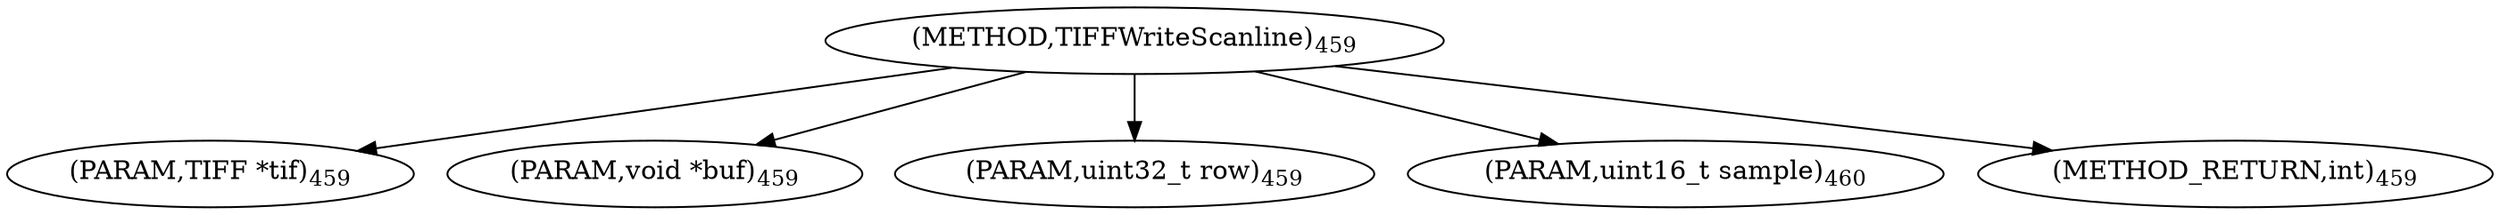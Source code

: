 digraph "TIFFWriteScanline" {  
"8867" [label = <(METHOD,TIFFWriteScanline)<SUB>459</SUB>> ]
"8868" [label = <(PARAM,TIFF *tif)<SUB>459</SUB>> ]
"8869" [label = <(PARAM,void *buf)<SUB>459</SUB>> ]
"8870" [label = <(PARAM,uint32_t row)<SUB>459</SUB>> ]
"8871" [label = <(PARAM,uint16_t sample)<SUB>460</SUB>> ]
"8872" [label = <(METHOD_RETURN,int)<SUB>459</SUB>> ]
  "8867" -> "8868" 
  "8867" -> "8869" 
  "8867" -> "8870" 
  "8867" -> "8871" 
  "8867" -> "8872" 
}
